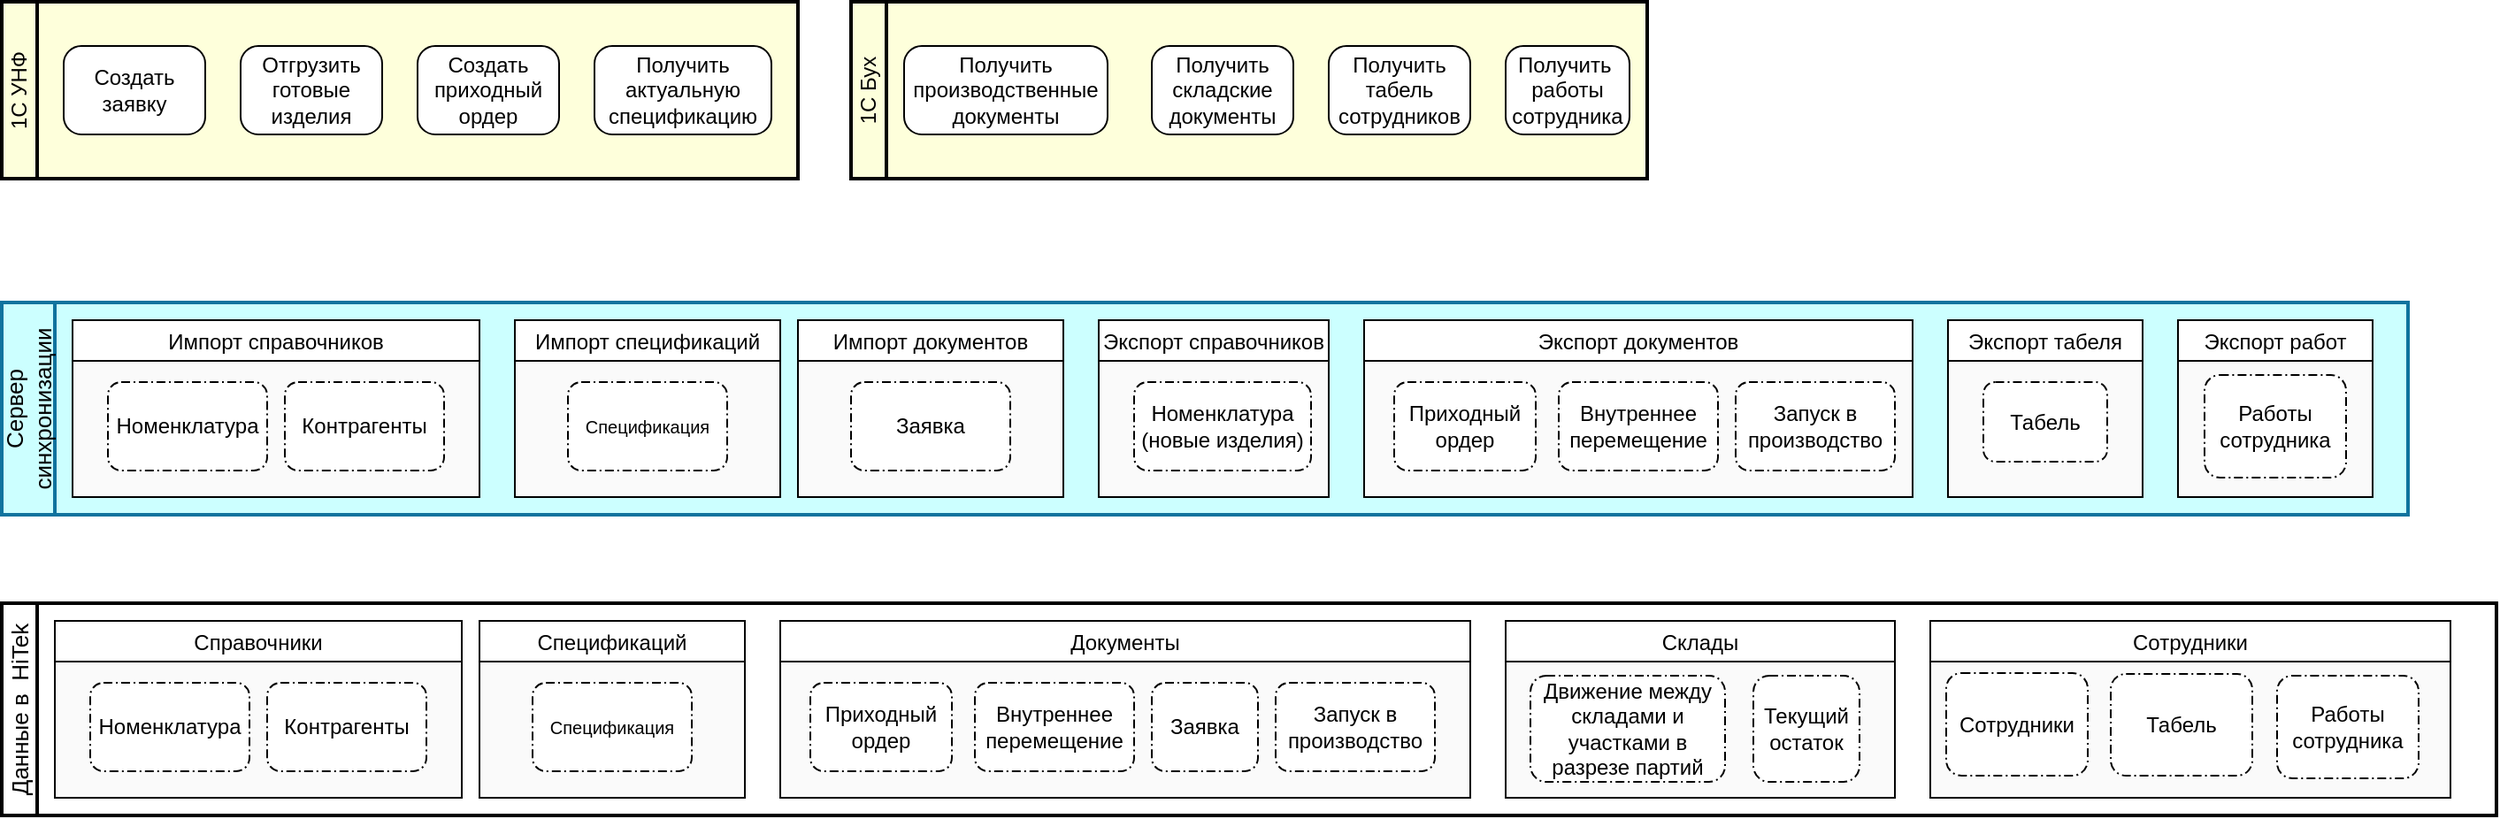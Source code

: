 <mxfile version="21.7.5" type="github">
  <diagram name="Страница — 1" id="prxZ_sZAsMWwrXqdjCsl">
    <mxGraphModel dx="1793" dy="1058" grid="1" gridSize="10" guides="1" tooltips="1" connect="1" arrows="1" fold="1" page="1" pageScale="1" pageWidth="827" pageHeight="1169" math="0" shadow="0">
      <root>
        <mxCell id="0" />
        <mxCell id="1" parent="0" />
        <mxCell id="VUNzH1DyNxndknqQqtnr-2" value="1C УНФ" style="swimlane;html=1;startSize=20;fontStyle=0;collapsible=0;horizontal=0;swimlaneLine=1;swimlaneFillColor=#FEFFDB;strokeWidth=2;whiteSpace=wrap;fillColor=#FDFFDB;" vertex="1" parent="1">
          <mxGeometry x="40" y="40" width="450" height="100" as="geometry" />
        </mxCell>
        <mxCell id="VUNzH1DyNxndknqQqtnr-3" value="Создать заявку" style="points=[[0.25,0,0],[0.5,0,0],[0.75,0,0],[1,0.25,0],[1,0.5,0],[1,0.75,0],[0.75,1,0],[0.5,1,0],[0.25,1,0],[0,0.75,0],[0,0.5,0],[0,0.25,0]];shape=mxgraph.bpmn.task;whiteSpace=wrap;rectStyle=rounded;size=10;html=1;taskMarker=abstract;" vertex="1" parent="VUNzH1DyNxndknqQqtnr-2">
          <mxGeometry x="35" y="25" width="80" height="50" as="geometry" />
        </mxCell>
        <mxCell id="VUNzH1DyNxndknqQqtnr-5" value="Создать приходный ордер" style="points=[[0.25,0,0],[0.5,0,0],[0.75,0,0],[1,0.25,0],[1,0.5,0],[1,0.75,0],[0.75,1,0],[0.5,1,0],[0.25,1,0],[0,0.75,0],[0,0.5,0],[0,0.25,0]];shape=mxgraph.bpmn.task;whiteSpace=wrap;rectStyle=rounded;size=10;html=1;taskMarker=abstract;" vertex="1" parent="VUNzH1DyNxndknqQqtnr-2">
          <mxGeometry x="235" y="25" width="80" height="50" as="geometry" />
        </mxCell>
        <mxCell id="VUNzH1DyNxndknqQqtnr-6" value="Отгрузить готовые изделия" style="points=[[0.25,0,0],[0.5,0,0],[0.75,0,0],[1,0.25,0],[1,0.5,0],[1,0.75,0],[0.75,1,0],[0.5,1,0],[0.25,1,0],[0,0.75,0],[0,0.5,0],[0,0.25,0]];shape=mxgraph.bpmn.task;whiteSpace=wrap;rectStyle=rounded;size=10;html=1;taskMarker=abstract;" vertex="1" parent="VUNzH1DyNxndknqQqtnr-2">
          <mxGeometry x="135" y="25" width="80" height="50" as="geometry" />
        </mxCell>
        <mxCell id="VUNzH1DyNxndknqQqtnr-4" value="Получить актуальную спецификацию" style="points=[[0.25,0,0],[0.5,0,0],[0.75,0,0],[1,0.25,0],[1,0.5,0],[1,0.75,0],[0.75,1,0],[0.5,1,0],[0.25,1,0],[0,0.75,0],[0,0.5,0],[0,0.25,0]];shape=mxgraph.bpmn.task;whiteSpace=wrap;rectStyle=rounded;size=10;html=1;taskMarker=abstract;" vertex="1" parent="VUNzH1DyNxndknqQqtnr-2">
          <mxGeometry x="335" y="25" width="100" height="50" as="geometry" />
        </mxCell>
        <mxCell id="VUNzH1DyNxndknqQqtnr-7" value="1C Бух" style="swimlane;html=1;startSize=20;fontStyle=0;collapsible=0;horizontal=0;swimlaneLine=1;swimlaneFillColor=#FEFFDB;strokeWidth=2;whiteSpace=wrap;fillColor=#FDFFDB;" vertex="1" parent="1">
          <mxGeometry x="520" y="40" width="450" height="100" as="geometry" />
        </mxCell>
        <mxCell id="VUNzH1DyNxndknqQqtnr-8" value="Получить производственные документы" style="points=[[0.25,0,0],[0.5,0,0],[0.75,0,0],[1,0.25,0],[1,0.5,0],[1,0.75,0],[0.75,1,0],[0.5,1,0],[0.25,1,0],[0,0.75,0],[0,0.5,0],[0,0.25,0]];shape=mxgraph.bpmn.task;whiteSpace=wrap;rectStyle=rounded;size=10;html=1;taskMarker=abstract;" vertex="1" parent="VUNzH1DyNxndknqQqtnr-7">
          <mxGeometry x="30" y="25" width="115" height="50" as="geometry" />
        </mxCell>
        <mxCell id="VUNzH1DyNxndknqQqtnr-9" value="Получить табель сотрудников" style="points=[[0.25,0,0],[0.5,0,0],[0.75,0,0],[1,0.25,0],[1,0.5,0],[1,0.75,0],[0.75,1,0],[0.5,1,0],[0.25,1,0],[0,0.75,0],[0,0.5,0],[0,0.25,0]];shape=mxgraph.bpmn.task;whiteSpace=wrap;rectStyle=rounded;size=10;html=1;taskMarker=abstract;" vertex="1" parent="VUNzH1DyNxndknqQqtnr-7">
          <mxGeometry x="270" y="25" width="80" height="50" as="geometry" />
        </mxCell>
        <mxCell id="VUNzH1DyNxndknqQqtnr-10" value="Получить складские документы" style="points=[[0.25,0,0],[0.5,0,0],[0.75,0,0],[1,0.25,0],[1,0.5,0],[1,0.75,0],[0.75,1,0],[0.5,1,0],[0.25,1,0],[0,0.75,0],[0,0.5,0],[0,0.25,0]];shape=mxgraph.bpmn.task;whiteSpace=wrap;rectStyle=rounded;size=10;html=1;taskMarker=abstract;" vertex="1" parent="VUNzH1DyNxndknqQqtnr-7">
          <mxGeometry x="170" y="25" width="80" height="50" as="geometry" />
        </mxCell>
        <mxCell id="VUNzH1DyNxndknqQqtnr-11" value="&lt;div&gt;Получить&amp;nbsp;&lt;/div&gt;&lt;div&gt;работы сотрудника&lt;/div&gt;" style="points=[[0.25,0,0],[0.5,0,0],[0.75,0,0],[1,0.25,0],[1,0.5,0],[1,0.75,0],[0.75,1,0],[0.5,1,0],[0.25,1,0],[0,0.75,0],[0,0.5,0],[0,0.25,0]];shape=mxgraph.bpmn.task;whiteSpace=wrap;rectStyle=rounded;size=10;html=1;taskMarker=abstract;" vertex="1" parent="VUNzH1DyNxndknqQqtnr-7">
          <mxGeometry x="370" y="25" width="70" height="50" as="geometry" />
        </mxCell>
        <mxCell id="VUNzH1DyNxndknqQqtnr-12" value="&lt;div style=&quot;font-size: 13px;&quot;&gt;Сервер синхронизации&lt;/div&gt;" style="swimlane;html=1;startSize=30;fontStyle=0;collapsible=0;horizontal=0;swimlaneLine=1;swimlaneFillColor=#CCFFFF;strokeWidth=2;whiteSpace=wrap;fillColor=#CCFFFF;strokeColor=#10739e;fontSize=13;movable=1;resizable=1;rotatable=1;deletable=1;editable=1;locked=0;connectable=1;" vertex="1" parent="1">
          <mxGeometry x="40" y="210" width="1360" height="120" as="geometry" />
        </mxCell>
        <mxCell id="VUNzH1DyNxndknqQqtnr-14" value="Импорт документов" style="swimlane;fontStyle=0;swimlaneFillColor=#FAFAFA;movable=0;resizable=0;rotatable=0;deletable=0;editable=0;locked=1;connectable=0;" vertex="1" parent="VUNzH1DyNxndknqQqtnr-12">
          <mxGeometry x="450" y="10" width="150" height="100" as="geometry" />
        </mxCell>
        <mxCell id="VUNzH1DyNxndknqQqtnr-18" value="&lt;font style=&quot;font-size: 12px;&quot;&gt;Заявка&lt;/font&gt;" style="points=[[0.25,0,0],[0.5,0,0],[0.75,0,0],[1,0.25,0],[1,0.5,0],[1,0.75,0],[0.75,1,0],[0.5,1,0],[0.25,1,0],[0,0.75,0],[0,0.5,0],[0,0.25,0]];rounded=1;dashed=1;dashPattern=5 2 1 2;labelPosition=center;verticalLabelPosition=middle;align=center;verticalAlign=middle;fontSize=8;html=1;whiteSpace=wrap;movable=0;resizable=0;rotatable=0;deletable=0;editable=0;locked=1;connectable=0;" vertex="1" parent="VUNzH1DyNxndknqQqtnr-14">
          <mxGeometry x="30" y="35" width="90" height="50" as="geometry" />
        </mxCell>
        <mxCell id="VUNzH1DyNxndknqQqtnr-15" value="Импорт справочников" style="swimlane;fontStyle=0;swimlaneFillColor=#FAFAFA;movable=0;resizable=0;rotatable=0;deletable=0;editable=0;locked=1;connectable=0;" vertex="1" parent="VUNzH1DyNxndknqQqtnr-12">
          <mxGeometry x="40" y="10" width="230" height="100" as="geometry" />
        </mxCell>
        <mxCell id="VUNzH1DyNxndknqQqtnr-16" value="&lt;font style=&quot;font-size: 12px;&quot;&gt;Номенклатура&lt;/font&gt;" style="points=[[0.25,0,0],[0.5,0,0],[0.75,0,0],[1,0.25,0],[1,0.5,0],[1,0.75,0],[0.75,1,0],[0.5,1,0],[0.25,1,0],[0,0.75,0],[0,0.5,0],[0,0.25,0]];rounded=1;dashed=1;dashPattern=5 2 1 2;labelPosition=center;verticalLabelPosition=middle;align=center;verticalAlign=middle;fontSize=8;html=1;whiteSpace=wrap;movable=0;resizable=0;rotatable=0;deletable=0;editable=0;locked=1;connectable=0;" vertex="1" parent="VUNzH1DyNxndknqQqtnr-15">
          <mxGeometry x="20" y="35" width="90" height="50" as="geometry" />
        </mxCell>
        <mxCell id="VUNzH1DyNxndknqQqtnr-17" value="&lt;font style=&quot;font-size: 12px;&quot;&gt;Контрагенты&lt;/font&gt;" style="points=[[0.25,0,0],[0.5,0,0],[0.75,0,0],[1,0.25,0],[1,0.5,0],[1,0.75,0],[0.75,1,0],[0.5,1,0],[0.25,1,0],[0,0.75,0],[0,0.5,0],[0,0.25,0]];rounded=1;dashed=1;dashPattern=5 2 1 2;labelPosition=center;verticalLabelPosition=middle;align=center;verticalAlign=middle;fontSize=8;html=1;whiteSpace=wrap;movable=0;resizable=0;rotatable=0;deletable=0;editable=0;locked=1;connectable=0;" vertex="1" parent="VUNzH1DyNxndknqQqtnr-15">
          <mxGeometry x="120" y="35" width="90" height="50" as="geometry" />
        </mxCell>
        <mxCell id="VUNzH1DyNxndknqQqtnr-19" value="Экспорт документов" style="swimlane;fontStyle=0;swimlaneFillColor=#FAFAFA;movable=0;resizable=0;rotatable=0;deletable=0;editable=0;locked=1;connectable=0;" vertex="1" parent="VUNzH1DyNxndknqQqtnr-12">
          <mxGeometry x="770" y="10" width="310" height="100" as="geometry" />
        </mxCell>
        <mxCell id="VUNzH1DyNxndknqQqtnr-20" value="&lt;font style=&quot;font-size: 12px;&quot;&gt;Приходный ордер&lt;/font&gt;" style="points=[[0.25,0,0],[0.5,0,0],[0.75,0,0],[1,0.25,0],[1,0.5,0],[1,0.75,0],[0.75,1,0],[0.5,1,0],[0.25,1,0],[0,0.75,0],[0,0.5,0],[0,0.25,0]];rounded=1;dashed=1;dashPattern=5 2 1 2;labelPosition=center;verticalLabelPosition=middle;align=center;verticalAlign=middle;fontSize=8;html=1;whiteSpace=wrap;movable=0;resizable=0;rotatable=0;deletable=0;editable=0;locked=1;connectable=0;" vertex="1" parent="VUNzH1DyNxndknqQqtnr-19">
          <mxGeometry x="17" y="35" width="80" height="50" as="geometry" />
        </mxCell>
        <mxCell id="VUNzH1DyNxndknqQqtnr-26" value="&lt;font style=&quot;font-size: 12px;&quot;&gt;Внутреннее перемещение&lt;/font&gt;" style="points=[[0.25,0,0],[0.5,0,0],[0.75,0,0],[1,0.25,0],[1,0.5,0],[1,0.75,0],[0.75,1,0],[0.5,1,0],[0.25,1,0],[0,0.75,0],[0,0.5,0],[0,0.25,0]];rounded=1;dashed=1;dashPattern=5 2 1 2;labelPosition=center;verticalLabelPosition=middle;align=center;verticalAlign=middle;fontSize=8;html=1;whiteSpace=wrap;movable=0;resizable=0;rotatable=0;deletable=0;editable=0;locked=1;connectable=0;" vertex="1" parent="VUNzH1DyNxndknqQqtnr-19">
          <mxGeometry x="110" y="35" width="90" height="50" as="geometry" />
        </mxCell>
        <mxCell id="VUNzH1DyNxndknqQqtnr-47" value="Запуск в производство" style="points=[[0.25,0,0],[0.5,0,0],[0.75,0,0],[1,0.25,0],[1,0.5,0],[1,0.75,0],[0.75,1,0],[0.5,1,0],[0.25,1,0],[0,0.75,0],[0,0.5,0],[0,0.25,0]];rounded=1;dashed=1;dashPattern=5 2 1 2;labelPosition=center;verticalLabelPosition=middle;align=center;verticalAlign=middle;fontSize=12;html=1;whiteSpace=wrap;movable=0;resizable=0;rotatable=0;deletable=0;editable=0;locked=1;connectable=0;" vertex="1" parent="VUNzH1DyNxndknqQqtnr-19">
          <mxGeometry x="210" y="35" width="90" height="50" as="geometry" />
        </mxCell>
        <mxCell id="VUNzH1DyNxndknqQqtnr-21" value="Экспорт справочников" style="swimlane;fontStyle=0;swimlaneFillColor=#FAFAFA;movable=0;resizable=0;rotatable=0;deletable=0;editable=0;locked=1;connectable=0;" vertex="1" parent="VUNzH1DyNxndknqQqtnr-12">
          <mxGeometry x="620" y="10" width="130" height="100" as="geometry" />
        </mxCell>
        <mxCell id="VUNzH1DyNxndknqQqtnr-22" value="&lt;div&gt;&lt;font style=&quot;font-size: 12px;&quot;&gt;Номенклатура&lt;/font&gt;&lt;/div&gt;&lt;div&gt;&lt;font style=&quot;font-size: 12px;&quot;&gt;(новые изделия)&lt;br&gt;&lt;/font&gt;&lt;/div&gt;" style="points=[[0.25,0,0],[0.5,0,0],[0.75,0,0],[1,0.25,0],[1,0.5,0],[1,0.75,0],[0.75,1,0],[0.5,1,0],[0.25,1,0],[0,0.75,0],[0,0.5,0],[0,0.25,0]];rounded=1;dashed=1;dashPattern=5 2 1 2;labelPosition=center;verticalLabelPosition=middle;align=center;verticalAlign=middle;fontSize=8;html=1;whiteSpace=wrap;movable=0;resizable=0;rotatable=0;deletable=0;editable=0;locked=1;connectable=0;" vertex="1" parent="VUNzH1DyNxndknqQqtnr-21">
          <mxGeometry x="20" y="35" width="100" height="50" as="geometry" />
        </mxCell>
        <mxCell id="VUNzH1DyNxndknqQqtnr-24" value="Импорт спецификаций" style="swimlane;fontStyle=0;swimlaneFillColor=#FAFAFA;movable=1;resizable=1;rotatable=1;deletable=1;editable=1;locked=0;connectable=1;" vertex="1" parent="VUNzH1DyNxndknqQqtnr-12">
          <mxGeometry x="290" y="10" width="150" height="100" as="geometry" />
        </mxCell>
        <mxCell id="VUNzH1DyNxndknqQqtnr-25" value="&lt;font style=&quot;font-size: 10px;&quot;&gt;Спецификация&lt;/font&gt;" style="points=[[0.25,0,0],[0.5,0,0],[0.75,0,0],[1,0.25,0],[1,0.5,0],[1,0.75,0],[0.75,1,0],[0.5,1,0],[0.25,1,0],[0,0.75,0],[0,0.5,0],[0,0.25,0]];rounded=1;dashed=1;dashPattern=5 2 1 2;labelPosition=center;verticalLabelPosition=middle;align=center;verticalAlign=middle;fontSize=8;html=1;whiteSpace=wrap;movable=0;resizable=0;rotatable=0;deletable=0;editable=0;locked=1;connectable=0;" vertex="1" parent="VUNzH1DyNxndknqQqtnr-24">
          <mxGeometry x="30" y="35" width="90" height="50" as="geometry" />
        </mxCell>
        <mxCell id="VUNzH1DyNxndknqQqtnr-27" value="Экспорт табеля" style="swimlane;fontStyle=0;swimlaneFillColor=#FAFAFA;movable=0;resizable=0;rotatable=0;deletable=0;editable=0;locked=1;connectable=0;" vertex="1" parent="VUNzH1DyNxndknqQqtnr-12">
          <mxGeometry x="1100" y="10" width="110" height="100" as="geometry" />
        </mxCell>
        <mxCell id="VUNzH1DyNxndknqQqtnr-28" value="&lt;font style=&quot;font-size: 12px;&quot;&gt;Табель&lt;/font&gt;" style="points=[[0.25,0,0],[0.5,0,0],[0.75,0,0],[1,0.25,0],[1,0.5,0],[1,0.75,0],[0.75,1,0],[0.5,1,0],[0.25,1,0],[0,0.75,0],[0,0.5,0],[0,0.25,0]];rounded=1;dashed=1;dashPattern=5 2 1 2;labelPosition=center;verticalLabelPosition=middle;align=center;verticalAlign=middle;fontSize=8;html=1;whiteSpace=wrap;movable=0;resizable=0;rotatable=0;deletable=0;editable=0;locked=1;connectable=0;" vertex="1" parent="VUNzH1DyNxndknqQqtnr-27">
          <mxGeometry x="20" y="35" width="70" height="45" as="geometry" />
        </mxCell>
        <mxCell id="VUNzH1DyNxndknqQqtnr-29" value="Экспорт работ" style="swimlane;fontStyle=0;swimlaneFillColor=#FAFAFA;movable=0;resizable=0;rotatable=0;deletable=0;editable=0;locked=1;connectable=0;" vertex="1" parent="VUNzH1DyNxndknqQqtnr-12">
          <mxGeometry x="1230" y="10" width="110" height="100" as="geometry" />
        </mxCell>
        <mxCell id="VUNzH1DyNxndknqQqtnr-53" value="&lt;font style=&quot;font-size: 12px;&quot;&gt;Работы сотрудника&lt;/font&gt;" style="points=[[0.25,0,0],[0.5,0,0],[0.75,0,0],[1,0.25,0],[1,0.5,0],[1,0.75,0],[0.75,1,0],[0.5,1,0],[0.25,1,0],[0,0.75,0],[0,0.5,0],[0,0.25,0]];rounded=1;dashed=1;dashPattern=5 2 1 2;labelPosition=center;verticalLabelPosition=middle;align=center;verticalAlign=middle;fontSize=8;html=1;whiteSpace=wrap;movable=0;resizable=0;rotatable=0;deletable=0;editable=0;locked=1;connectable=0;" vertex="1" parent="VUNzH1DyNxndknqQqtnr-29">
          <mxGeometry x="15" y="31" width="80" height="58" as="geometry" />
        </mxCell>
        <mxCell id="VUNzH1DyNxndknqQqtnr-31" value="&lt;font style=&quot;font-size: 13px;&quot;&gt;Данные в&amp;nbsp; HiTek&lt;/font&gt;" style="swimlane;html=1;startSize=20;fontStyle=0;collapsible=0;horizontal=0;swimlaneLine=1;swimlaneFillColor=#ffffff;strokeWidth=2;whiteSpace=wrap;rounded=0;strokeColor=default;fontFamily=Helvetica;fontSize=13;fontColor=default;fillColor=default;" vertex="1" parent="1">
          <mxGeometry x="40" y="380" width="1410" height="120" as="geometry" />
        </mxCell>
        <mxCell id="VUNzH1DyNxndknqQqtnr-32" value="Cправочники" style="swimlane;fontStyle=0;swimlaneFillColor=#FAFAFA;" vertex="1" parent="VUNzH1DyNxndknqQqtnr-31">
          <mxGeometry x="30" y="10" width="230" height="100" as="geometry" />
        </mxCell>
        <mxCell id="VUNzH1DyNxndknqQqtnr-33" value="&lt;font style=&quot;font-size: 12px;&quot;&gt;Номенклатура&lt;/font&gt;" style="points=[[0.25,0,0],[0.5,0,0],[0.75,0,0],[1,0.25,0],[1,0.5,0],[1,0.75,0],[0.75,1,0],[0.5,1,0],[0.25,1,0],[0,0.75,0],[0,0.5,0],[0,0.25,0]];rounded=1;dashed=1;dashPattern=5 2 1 2;labelPosition=center;verticalLabelPosition=middle;align=center;verticalAlign=middle;fontSize=8;html=1;whiteSpace=wrap;" vertex="1" parent="VUNzH1DyNxndknqQqtnr-32">
          <mxGeometry x="20" y="35" width="90" height="50" as="geometry" />
        </mxCell>
        <mxCell id="VUNzH1DyNxndknqQqtnr-34" value="&lt;font style=&quot;font-size: 12px;&quot;&gt;Контрагенты&lt;/font&gt;" style="points=[[0.25,0,0],[0.5,0,0],[0.75,0,0],[1,0.25,0],[1,0.5,0],[1,0.75,0],[0.75,1,0],[0.5,1,0],[0.25,1,0],[0,0.75,0],[0,0.5,0],[0,0.25,0]];rounded=1;dashed=1;dashPattern=5 2 1 2;labelPosition=center;verticalLabelPosition=middle;align=center;verticalAlign=middle;fontSize=8;html=1;whiteSpace=wrap;" vertex="1" parent="VUNzH1DyNxndknqQqtnr-32">
          <mxGeometry x="120" y="35" width="90" height="50" as="geometry" />
        </mxCell>
        <mxCell id="VUNzH1DyNxndknqQqtnr-35" value="Спецификаций" style="swimlane;fontStyle=0;swimlaneFillColor=#FAFAFA;" vertex="1" parent="VUNzH1DyNxndknqQqtnr-31">
          <mxGeometry x="270" y="10" width="150" height="100" as="geometry" />
        </mxCell>
        <mxCell id="VUNzH1DyNxndknqQqtnr-36" value="&lt;font style=&quot;font-size: 10px;&quot;&gt;Спецификация&lt;/font&gt;" style="points=[[0.25,0,0],[0.5,0,0],[0.75,0,0],[1,0.25,0],[1,0.5,0],[1,0.75,0],[0.75,1,0],[0.5,1,0],[0.25,1,0],[0,0.75,0],[0,0.5,0],[0,0.25,0]];rounded=1;dashed=1;dashPattern=5 2 1 2;labelPosition=center;verticalLabelPosition=middle;align=center;verticalAlign=middle;fontSize=8;html=1;whiteSpace=wrap;" vertex="1" parent="VUNzH1DyNxndknqQqtnr-35">
          <mxGeometry x="30" y="35" width="90" height="50" as="geometry" />
        </mxCell>
        <mxCell id="VUNzH1DyNxndknqQqtnr-37" value="Документы" style="swimlane;fontStyle=0;startSize=23;swimlaneFillColor=#FAFAFA;" vertex="1" parent="VUNzH1DyNxndknqQqtnr-31">
          <mxGeometry x="440" y="10" width="390" height="100" as="geometry" />
        </mxCell>
        <mxCell id="VUNzH1DyNxndknqQqtnr-38" value="&lt;font style=&quot;font-size: 12px;&quot;&gt;Приходный ордер&lt;/font&gt;" style="points=[[0.25,0,0],[0.5,0,0],[0.75,0,0],[1,0.25,0],[1,0.5,0],[1,0.75,0],[0.75,1,0],[0.5,1,0],[0.25,1,0],[0,0.75,0],[0,0.5,0],[0,0.25,0]];rounded=1;dashed=1;dashPattern=5 2 1 2;labelPosition=center;verticalLabelPosition=middle;align=center;verticalAlign=middle;fontSize=8;html=1;whiteSpace=wrap;" vertex="1" parent="VUNzH1DyNxndknqQqtnr-37">
          <mxGeometry x="17" y="35" width="80" height="50" as="geometry" />
        </mxCell>
        <mxCell id="VUNzH1DyNxndknqQqtnr-39" value="&lt;font style=&quot;font-size: 12px;&quot;&gt;Внутреннее перемещение&lt;/font&gt;" style="points=[[0.25,0,0],[0.5,0,0],[0.75,0,0],[1,0.25,0],[1,0.5,0],[1,0.75,0],[0.75,1,0],[0.5,1,0],[0.25,1,0],[0,0.75,0],[0,0.5,0],[0,0.25,0]];rounded=1;dashed=1;dashPattern=5 2 1 2;labelPosition=center;verticalLabelPosition=middle;align=center;verticalAlign=middle;fontSize=8;html=1;whiteSpace=wrap;" vertex="1" parent="VUNzH1DyNxndknqQqtnr-37">
          <mxGeometry x="110" y="35" width="90" height="50" as="geometry" />
        </mxCell>
        <mxCell id="VUNzH1DyNxndknqQqtnr-40" value="Заявка" style="points=[[0.25,0,0],[0.5,0,0],[0.75,0,0],[1,0.25,0],[1,0.5,0],[1,0.75,0],[0.75,1,0],[0.5,1,0],[0.25,1,0],[0,0.75,0],[0,0.5,0],[0,0.25,0]];rounded=1;dashed=1;dashPattern=5 2 1 2;labelPosition=center;verticalLabelPosition=middle;align=center;verticalAlign=middle;fontSize=12;html=1;whiteSpace=wrap;" vertex="1" parent="VUNzH1DyNxndknqQqtnr-37">
          <mxGeometry x="210" y="35" width="60" height="50" as="geometry" />
        </mxCell>
        <mxCell id="VUNzH1DyNxndknqQqtnr-41" value="Запуск в производство" style="points=[[0.25,0,0],[0.5,0,0],[0.75,0,0],[1,0.25,0],[1,0.5,0],[1,0.75,0],[0.75,1,0],[0.5,1,0],[0.25,1,0],[0,0.75,0],[0,0.5,0],[0,0.25,0]];rounded=1;dashed=1;dashPattern=5 2 1 2;labelPosition=center;verticalLabelPosition=middle;align=center;verticalAlign=middle;fontSize=12;html=1;whiteSpace=wrap;" vertex="1" parent="VUNzH1DyNxndknqQqtnr-37">
          <mxGeometry x="280" y="35" width="90" height="50" as="geometry" />
        </mxCell>
        <mxCell id="VUNzH1DyNxndknqQqtnr-43" value="Склады" style="swimlane;fontStyle=0;swimlaneFillColor=#FAFAFA;" vertex="1" parent="VUNzH1DyNxndknqQqtnr-31">
          <mxGeometry x="850" y="10" width="220" height="100" as="geometry" />
        </mxCell>
        <mxCell id="VUNzH1DyNxndknqQqtnr-44" value="Движение между складами и участками в разрезе партий" style="points=[[0.25,0,0],[0.5,0,0],[0.75,0,0],[1,0.25,0],[1,0.5,0],[1,0.75,0],[0.75,1,0],[0.5,1,0],[0.25,1,0],[0,0.75,0],[0,0.5,0],[0,0.25,0]];rounded=1;dashed=1;dashPattern=5 2 1 2;labelPosition=center;verticalLabelPosition=middle;align=center;verticalAlign=middle;fontSize=12;html=1;whiteSpace=wrap;" vertex="1" parent="VUNzH1DyNxndknqQqtnr-43">
          <mxGeometry x="14" y="31" width="110" height="60" as="geometry" />
        </mxCell>
        <mxCell id="VUNzH1DyNxndknqQqtnr-45" value="Текущий остаток" style="points=[[0.25,0,0],[0.5,0,0],[0.75,0,0],[1,0.25,0],[1,0.5,0],[1,0.75,0],[0.75,1,0],[0.5,1,0],[0.25,1,0],[0,0.75,0],[0,0.5,0],[0,0.25,0]];rounded=1;dashed=1;dashPattern=5 2 1 2;labelPosition=center;verticalLabelPosition=middle;align=center;verticalAlign=middle;fontSize=12;html=1;whiteSpace=wrap;" vertex="1" parent="VUNzH1DyNxndknqQqtnr-43">
          <mxGeometry x="140" y="31" width="60" height="60" as="geometry" />
        </mxCell>
        <mxCell id="VUNzH1DyNxndknqQqtnr-48" value="Сотрудники" style="swimlane;fontStyle=0;swimlaneFillColor=#FAFAFA;" vertex="1" parent="VUNzH1DyNxndknqQqtnr-31">
          <mxGeometry x="1090" y="10" width="294" height="100" as="geometry" />
        </mxCell>
        <mxCell id="VUNzH1DyNxndknqQqtnr-51" value="&lt;font style=&quot;font-size: 12px;&quot;&gt;Табель&lt;/font&gt;" style="points=[[0.25,0,0],[0.5,0,0],[0.75,0,0],[1,0.25,0],[1,0.5,0],[1,0.75,0],[0.75,1,0],[0.5,1,0],[0.25,1,0],[0,0.75,0],[0,0.5,0],[0,0.25,0]];rounded=1;dashed=1;dashPattern=5 2 1 2;labelPosition=center;verticalLabelPosition=middle;align=center;verticalAlign=middle;fontSize=8;html=1;whiteSpace=wrap;" vertex="1" parent="VUNzH1DyNxndknqQqtnr-48">
          <mxGeometry x="102" y="30" width="80" height="57.5" as="geometry" />
        </mxCell>
        <mxCell id="VUNzH1DyNxndknqQqtnr-30" value="&lt;font style=&quot;font-size: 12px;&quot;&gt;Работы сотрудника&lt;/font&gt;" style="points=[[0.25,0,0],[0.5,0,0],[0.75,0,0],[1,0.25,0],[1,0.5,0],[1,0.75,0],[0.75,1,0],[0.5,1,0],[0.25,1,0],[0,0.75,0],[0,0.5,0],[0,0.25,0]];rounded=1;dashed=1;dashPattern=5 2 1 2;labelPosition=center;verticalLabelPosition=middle;align=center;verticalAlign=middle;fontSize=8;html=1;whiteSpace=wrap;" vertex="1" parent="VUNzH1DyNxndknqQqtnr-48">
          <mxGeometry x="196" y="31" width="80" height="58" as="geometry" />
        </mxCell>
        <mxCell id="VUNzH1DyNxndknqQqtnr-52" value="Сотрудники" style="points=[[0.25,0,0],[0.5,0,0],[0.75,0,0],[1,0.25,0],[1,0.5,0],[1,0.75,0],[0.75,1,0],[0.5,1,0],[0.25,1,0],[0,0.75,0],[0,0.5,0],[0,0.25,0]];rounded=1;dashed=1;dashPattern=5 2 1 2;labelPosition=center;verticalLabelPosition=middle;align=center;verticalAlign=middle;fontSize=12;html=1;whiteSpace=wrap;" vertex="1" parent="VUNzH1DyNxndknqQqtnr-48">
          <mxGeometry x="9" y="29.5" width="80" height="58" as="geometry" />
        </mxCell>
      </root>
    </mxGraphModel>
  </diagram>
</mxfile>
